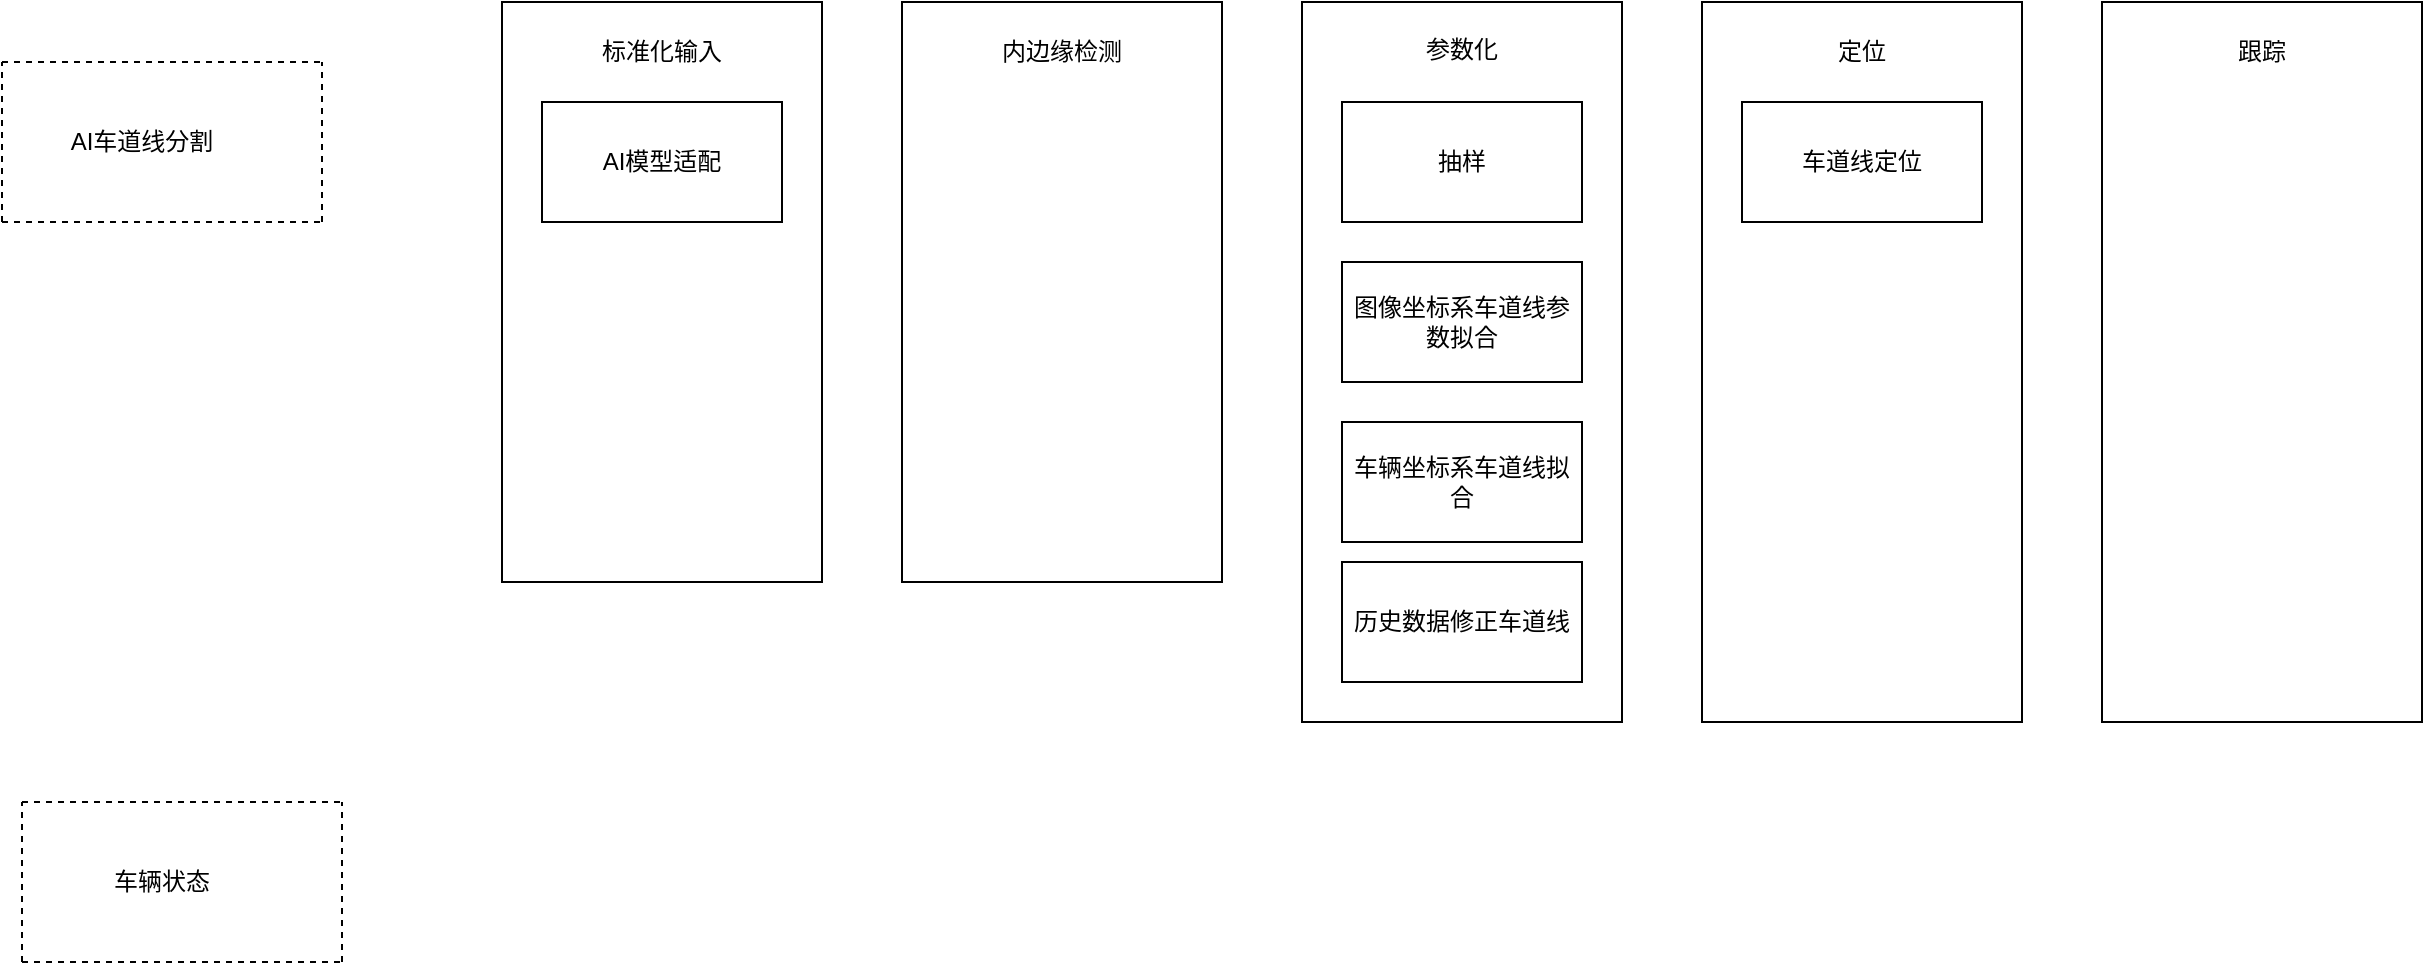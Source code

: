 <mxfile version="16.2.1" type="github">
  <diagram id="SdjUZ_nZgxTXJaho-sEl" name="第 1 页">
    <mxGraphModel dx="1298" dy="670" grid="1" gridSize="10" guides="1" tooltips="1" connect="1" arrows="1" fold="1" page="1" pageScale="1" pageWidth="827" pageHeight="1169" math="0" shadow="0">
      <root>
        <mxCell id="0" />
        <mxCell id="1" parent="0" />
        <mxCell id="R1_P9dPjUKiN731K27Q3-7" value="" style="group" vertex="1" connectable="0" parent="1">
          <mxGeometry x="70" y="110" width="160" height="80" as="geometry" />
        </mxCell>
        <mxCell id="R1_P9dPjUKiN731K27Q3-3" value="" style="endArrow=none;dashed=1;html=1;rounded=0;" edge="1" parent="R1_P9dPjUKiN731K27Q3-7">
          <mxGeometry width="50" height="50" relative="1" as="geometry">
            <mxPoint as="sourcePoint" />
            <mxPoint x="160" as="targetPoint" />
          </mxGeometry>
        </mxCell>
        <mxCell id="R1_P9dPjUKiN731K27Q3-4" value="" style="endArrow=none;dashed=1;html=1;rounded=0;" edge="1" parent="R1_P9dPjUKiN731K27Q3-7">
          <mxGeometry width="50" height="50" relative="1" as="geometry">
            <mxPoint y="80" as="sourcePoint" />
            <mxPoint x="160" y="80" as="targetPoint" />
          </mxGeometry>
        </mxCell>
        <mxCell id="R1_P9dPjUKiN731K27Q3-5" value="" style="endArrow=none;dashed=1;html=1;rounded=0;" edge="1" parent="R1_P9dPjUKiN731K27Q3-7">
          <mxGeometry width="50" height="50" relative="1" as="geometry">
            <mxPoint x="160" y="80" as="sourcePoint" />
            <mxPoint x="160" as="targetPoint" />
          </mxGeometry>
        </mxCell>
        <mxCell id="R1_P9dPjUKiN731K27Q3-6" value="" style="endArrow=none;dashed=1;html=1;rounded=0;" edge="1" parent="R1_P9dPjUKiN731K27Q3-7">
          <mxGeometry width="50" height="50" relative="1" as="geometry">
            <mxPoint y="80" as="sourcePoint" />
            <mxPoint as="targetPoint" />
          </mxGeometry>
        </mxCell>
        <mxCell id="R1_P9dPjUKiN731K27Q3-8" value="AI车道线分割" style="text;html=1;strokeColor=none;fillColor=none;align=center;verticalAlign=middle;whiteSpace=wrap;rounded=0;" vertex="1" parent="R1_P9dPjUKiN731K27Q3-7">
          <mxGeometry x="30" y="25" width="80" height="30" as="geometry" />
        </mxCell>
        <mxCell id="R1_P9dPjUKiN731K27Q3-9" value="" style="rounded=0;whiteSpace=wrap;html=1;" vertex="1" parent="1">
          <mxGeometry x="320" y="80" width="160" height="290" as="geometry" />
        </mxCell>
        <mxCell id="R1_P9dPjUKiN731K27Q3-10" value="标准化输入" style="text;html=1;strokeColor=none;fillColor=none;align=center;verticalAlign=middle;whiteSpace=wrap;rounded=0;" vertex="1" parent="1">
          <mxGeometry x="360" y="90" width="80" height="30" as="geometry" />
        </mxCell>
        <mxCell id="R1_P9dPjUKiN731K27Q3-12" value="AI模型适配" style="rounded=0;whiteSpace=wrap;html=1;" vertex="1" parent="1">
          <mxGeometry x="340" y="130" width="120" height="60" as="geometry" />
        </mxCell>
        <mxCell id="R1_P9dPjUKiN731K27Q3-13" value="" style="rounded=0;whiteSpace=wrap;html=1;" vertex="1" parent="1">
          <mxGeometry x="520" y="80" width="160" height="290" as="geometry" />
        </mxCell>
        <mxCell id="R1_P9dPjUKiN731K27Q3-14" value="" style="group" vertex="1" connectable="0" parent="1">
          <mxGeometry x="80" y="480" width="160" height="80" as="geometry" />
        </mxCell>
        <mxCell id="R1_P9dPjUKiN731K27Q3-15" value="" style="endArrow=none;dashed=1;html=1;rounded=0;" edge="1" parent="R1_P9dPjUKiN731K27Q3-14">
          <mxGeometry width="50" height="50" relative="1" as="geometry">
            <mxPoint as="sourcePoint" />
            <mxPoint x="160" as="targetPoint" />
          </mxGeometry>
        </mxCell>
        <mxCell id="R1_P9dPjUKiN731K27Q3-16" value="" style="endArrow=none;dashed=1;html=1;rounded=0;" edge="1" parent="R1_P9dPjUKiN731K27Q3-14">
          <mxGeometry width="50" height="50" relative="1" as="geometry">
            <mxPoint y="80" as="sourcePoint" />
            <mxPoint x="160" y="80" as="targetPoint" />
          </mxGeometry>
        </mxCell>
        <mxCell id="R1_P9dPjUKiN731K27Q3-17" value="" style="endArrow=none;dashed=1;html=1;rounded=0;" edge="1" parent="R1_P9dPjUKiN731K27Q3-14">
          <mxGeometry width="50" height="50" relative="1" as="geometry">
            <mxPoint x="160" y="80" as="sourcePoint" />
            <mxPoint x="160" as="targetPoint" />
          </mxGeometry>
        </mxCell>
        <mxCell id="R1_P9dPjUKiN731K27Q3-18" value="" style="endArrow=none;dashed=1;html=1;rounded=0;" edge="1" parent="R1_P9dPjUKiN731K27Q3-14">
          <mxGeometry width="50" height="50" relative="1" as="geometry">
            <mxPoint y="80" as="sourcePoint" />
            <mxPoint as="targetPoint" />
          </mxGeometry>
        </mxCell>
        <mxCell id="R1_P9dPjUKiN731K27Q3-19" value="车辆状态" style="text;html=1;strokeColor=none;fillColor=none;align=center;verticalAlign=middle;whiteSpace=wrap;rounded=0;" vertex="1" parent="R1_P9dPjUKiN731K27Q3-14">
          <mxGeometry x="30" y="25" width="80" height="30" as="geometry" />
        </mxCell>
        <mxCell id="R1_P9dPjUKiN731K27Q3-21" value="内边缘检测" style="text;html=1;strokeColor=none;fillColor=none;align=center;verticalAlign=middle;whiteSpace=wrap;rounded=0;" vertex="1" parent="1">
          <mxGeometry x="560" y="90" width="80" height="30" as="geometry" />
        </mxCell>
        <mxCell id="R1_P9dPjUKiN731K27Q3-22" value="" style="rounded=0;whiteSpace=wrap;html=1;" vertex="1" parent="1">
          <mxGeometry x="720" y="80" width="160" height="360" as="geometry" />
        </mxCell>
        <mxCell id="R1_P9dPjUKiN731K27Q3-23" value="参数化" style="text;html=1;strokeColor=none;fillColor=none;align=center;verticalAlign=middle;whiteSpace=wrap;rounded=0;" vertex="1" parent="1">
          <mxGeometry x="770" y="89" width="60" height="30" as="geometry" />
        </mxCell>
        <mxCell id="R1_P9dPjUKiN731K27Q3-24" value="抽样" style="rounded=0;whiteSpace=wrap;html=1;" vertex="1" parent="1">
          <mxGeometry x="740" y="130" width="120" height="60" as="geometry" />
        </mxCell>
        <mxCell id="R1_P9dPjUKiN731K27Q3-25" value="图像坐标系车道线参数拟合" style="rounded=0;whiteSpace=wrap;html=1;" vertex="1" parent="1">
          <mxGeometry x="740" y="210" width="120" height="60" as="geometry" />
        </mxCell>
        <mxCell id="R1_P9dPjUKiN731K27Q3-26" value="车辆坐标系车道线拟合" style="rounded=0;whiteSpace=wrap;html=1;" vertex="1" parent="1">
          <mxGeometry x="740" y="290" width="120" height="60" as="geometry" />
        </mxCell>
        <mxCell id="R1_P9dPjUKiN731K27Q3-27" value="历史数据修正车道线" style="rounded=0;whiteSpace=wrap;html=1;" vertex="1" parent="1">
          <mxGeometry x="740" y="360" width="120" height="60" as="geometry" />
        </mxCell>
        <mxCell id="R1_P9dPjUKiN731K27Q3-28" value="" style="rounded=0;whiteSpace=wrap;html=1;" vertex="1" parent="1">
          <mxGeometry x="920" y="80" width="160" height="360" as="geometry" />
        </mxCell>
        <mxCell id="R1_P9dPjUKiN731K27Q3-29" value="定位" style="text;html=1;strokeColor=none;fillColor=none;align=center;verticalAlign=middle;whiteSpace=wrap;rounded=0;" vertex="1" parent="1">
          <mxGeometry x="970" y="90" width="60" height="30" as="geometry" />
        </mxCell>
        <mxCell id="R1_P9dPjUKiN731K27Q3-30" value="车道线定位" style="rounded=0;whiteSpace=wrap;html=1;" vertex="1" parent="1">
          <mxGeometry x="940" y="130" width="120" height="60" as="geometry" />
        </mxCell>
        <mxCell id="R1_P9dPjUKiN731K27Q3-31" value="" style="rounded=0;whiteSpace=wrap;html=1;" vertex="1" parent="1">
          <mxGeometry x="1120" y="80" width="160" height="360" as="geometry" />
        </mxCell>
        <mxCell id="R1_P9dPjUKiN731K27Q3-32" value="跟踪" style="text;html=1;strokeColor=none;fillColor=none;align=center;verticalAlign=middle;whiteSpace=wrap;rounded=0;" vertex="1" parent="1">
          <mxGeometry x="1170" y="90" width="60" height="30" as="geometry" />
        </mxCell>
      </root>
    </mxGraphModel>
  </diagram>
</mxfile>
